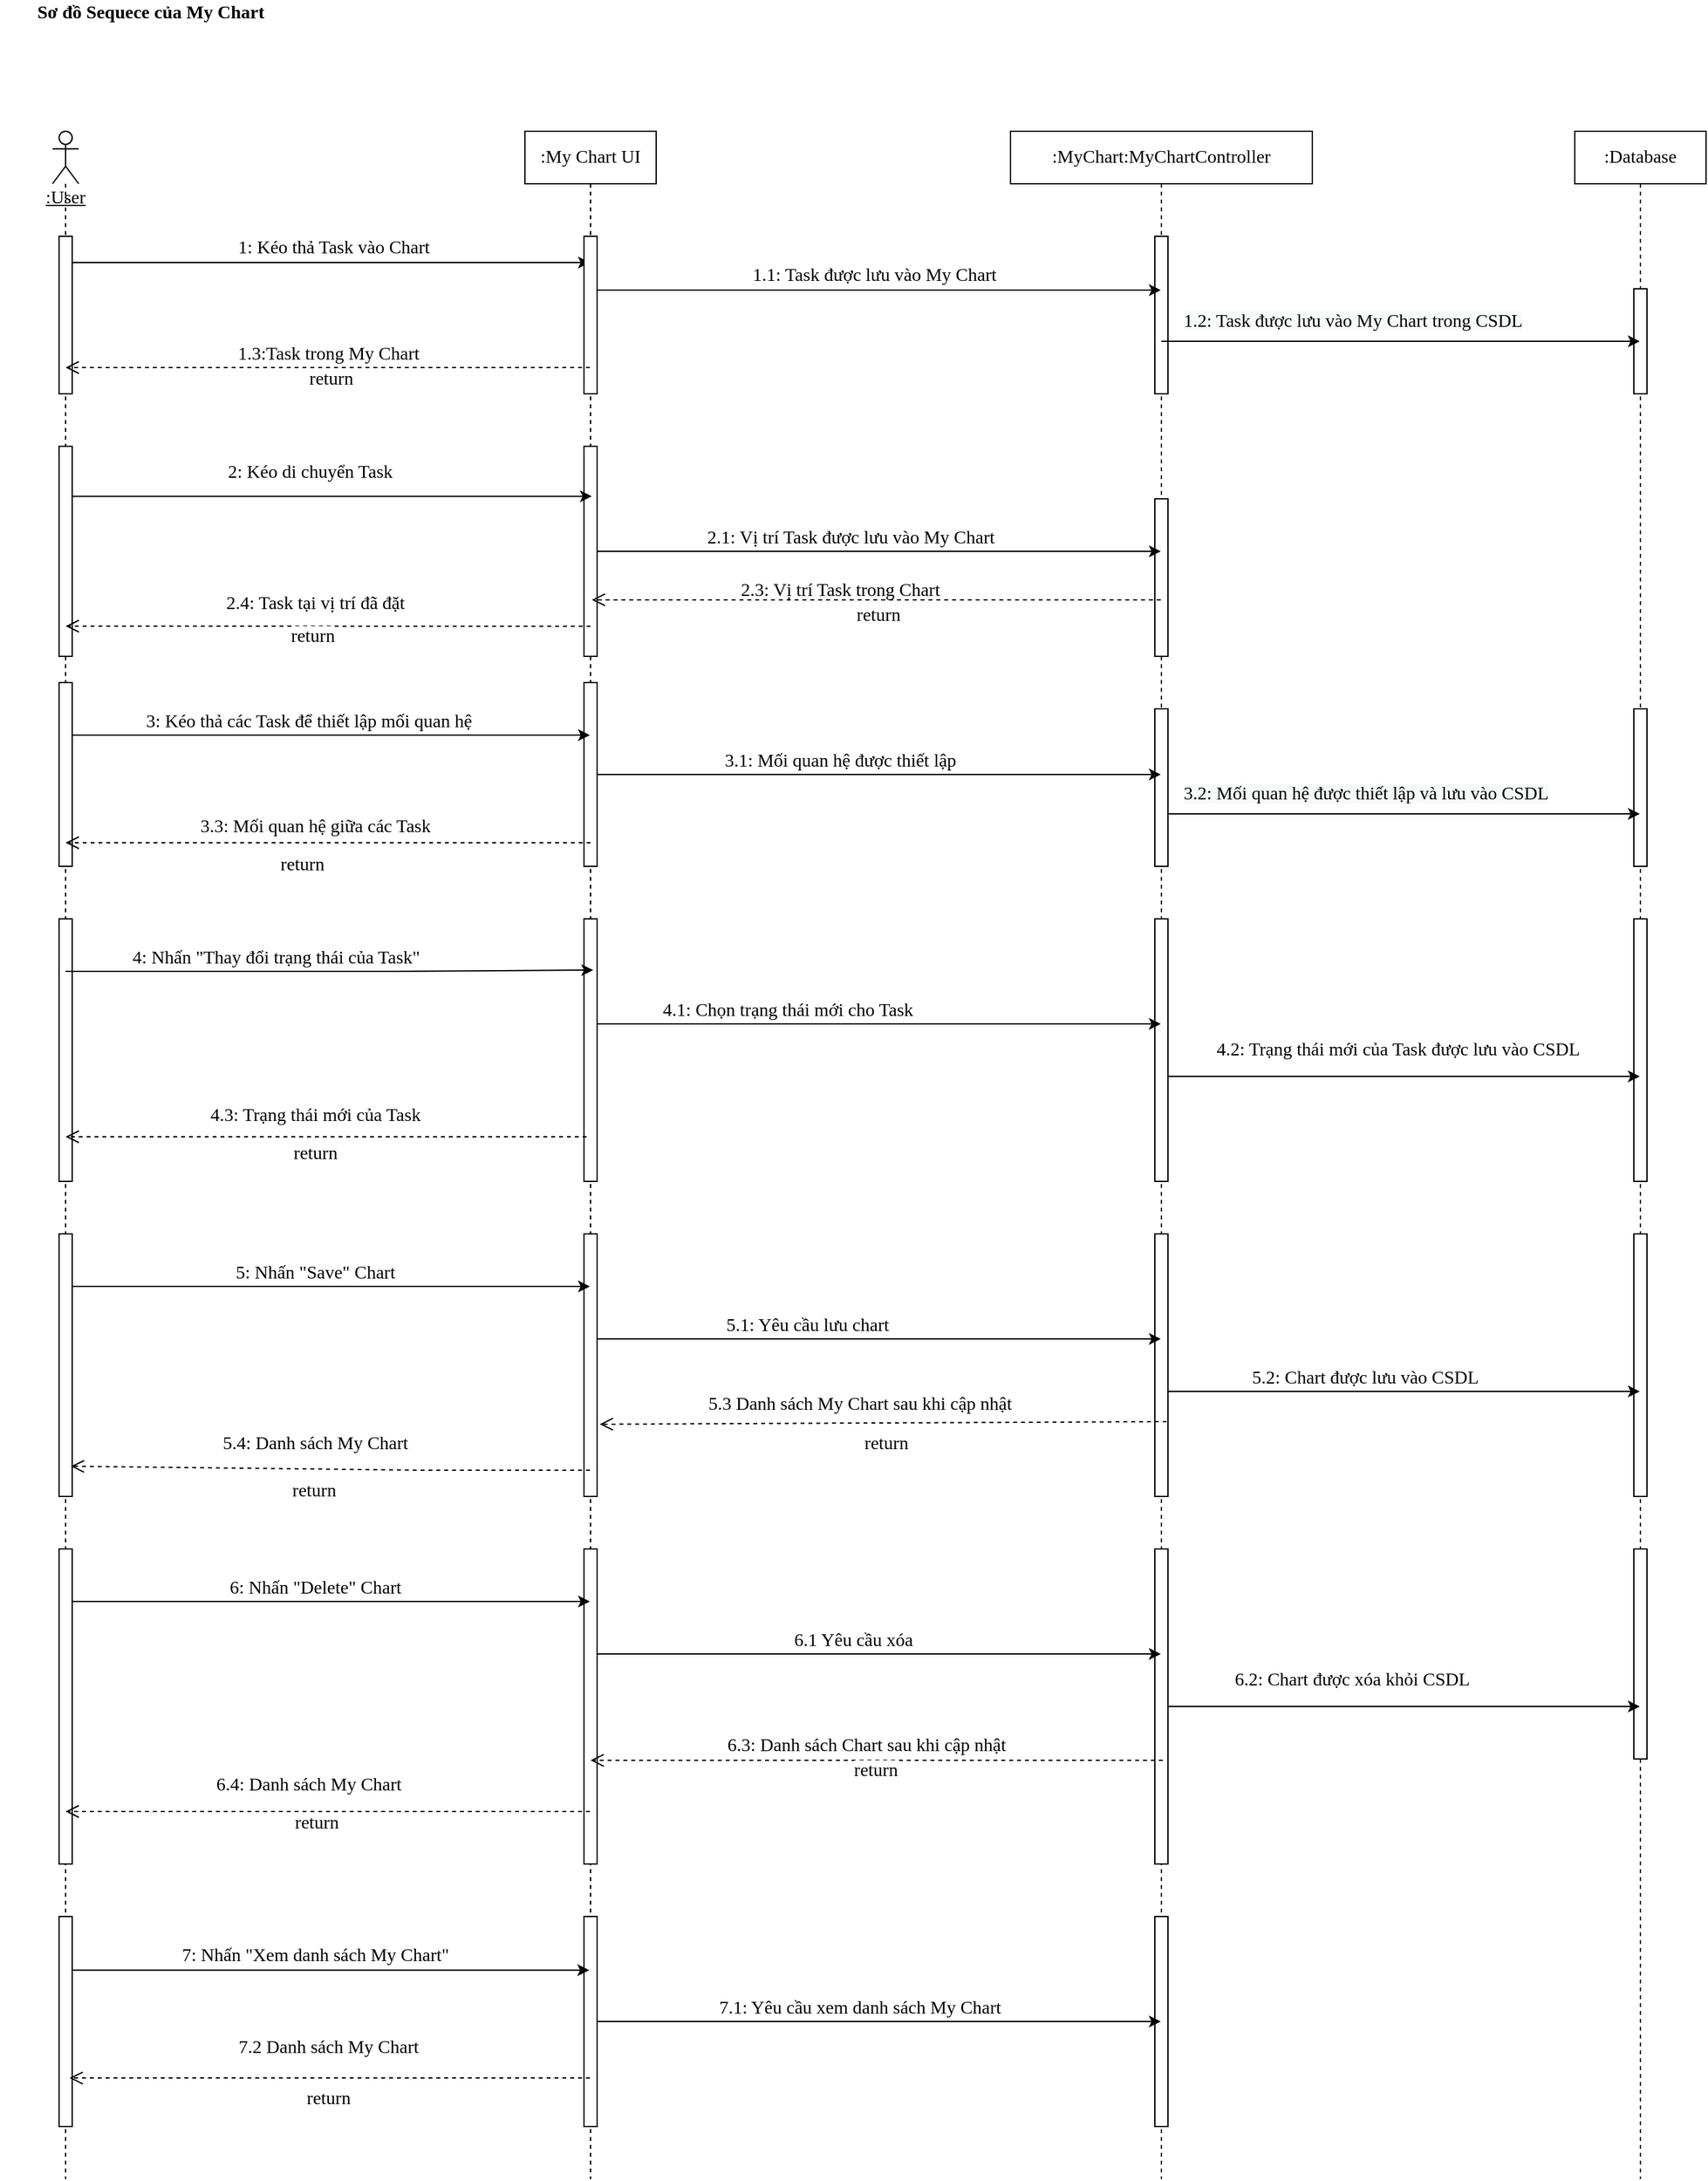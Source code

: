 <mxfile version="13.9.1" type="google"><diagram id="tOvqmmTL91q91P1tQgBB" name="Page-1"><mxGraphModel dx="868" dy="434" grid="1" gridSize="10" guides="1" tooltips="1" connect="1" arrows="1" fold="1" page="1" pageScale="1" pageWidth="850" pageHeight="1100" math="0" shadow="0"><root><mxCell id="0"/><mxCell id="1" parent="0"/><mxCell id="UPDtELDvckpE6IxbIY1N-1" style="edgeStyle=none;rounded=0;orthogonalLoop=1;jettySize=auto;html=1;fontSize=14;fontFamily=Verdana;" edge="1" parent="1" source="UPDtELDvckpE6IxbIY1N-3" target="UPDtELDvckpE6IxbIY1N-19"><mxGeometry relative="1" as="geometry"><mxPoint x="390" y="271" as="targetPoint"/><Array as="points"><mxPoint x="360" y="260"/></Array></mxGeometry></mxCell><mxCell id="UPDtELDvckpE6IxbIY1N-2" value="1: Kéo thả Task vào Chart" style="edgeLabel;html=1;align=center;verticalAlign=middle;resizable=0;points=[];fontSize=14;fontFamily=Verdana;" vertex="1" connectable="0" parent="UPDtELDvckpE6IxbIY1N-1"><mxGeometry x="0.132" y="1" relative="1" as="geometry"><mxPoint x="-22.5" y="-10" as="offset"/></mxGeometry></mxCell><mxCell id="UPDtELDvckpE6IxbIY1N-3" value="&lt;u style=&quot;font-size: 14px;&quot;&gt;:User&lt;/u&gt;" style="shape=umlLifeline;participant=umlActor;perimeter=lifelinePerimeter;whiteSpace=wrap;html=1;container=1;collapsible=0;recursiveResize=0;verticalAlign=top;spacingTop=36;outlineConnect=0;size=40;fontSize=14;fontFamily=Verdana;" vertex="1" parent="1"><mxGeometry x="80" y="160" width="20" height="1560" as="geometry"/></mxCell><mxCell id="UPDtELDvckpE6IxbIY1N-4" value="" style="html=1;points=[];perimeter=orthogonalPerimeter;fontSize=14;fontFamily=Verdana;" vertex="1" parent="UPDtELDvckpE6IxbIY1N-3"><mxGeometry x="5" y="80" width="10" height="120" as="geometry"/></mxCell><mxCell id="UPDtELDvckpE6IxbIY1N-5" value="" style="html=1;points=[];perimeter=orthogonalPerimeter;fontSize=14;fontFamily=Verdana;" vertex="1" parent="UPDtELDvckpE6IxbIY1N-3"><mxGeometry x="5" y="240" width="10" height="160" as="geometry"/></mxCell><mxCell id="UPDtELDvckpE6IxbIY1N-6" value="" style="html=1;points=[];perimeter=orthogonalPerimeter;fontSize=14;fontFamily=Verdana;" vertex="1" parent="UPDtELDvckpE6IxbIY1N-3"><mxGeometry x="5" y="420" width="10" height="140" as="geometry"/></mxCell><mxCell id="UPDtELDvckpE6IxbIY1N-7" value="" style="html=1;points=[];perimeter=orthogonalPerimeter;fontSize=14;fontFamily=Verdana;" vertex="1" parent="UPDtELDvckpE6IxbIY1N-3"><mxGeometry x="5" y="600" width="10" height="200" as="geometry"/></mxCell><mxCell id="UPDtELDvckpE6IxbIY1N-8" value="" style="html=1;points=[];perimeter=orthogonalPerimeter;fontSize=14;fontFamily=Verdana;" vertex="1" parent="UPDtELDvckpE6IxbIY1N-3"><mxGeometry x="5" y="840" width="10" height="200" as="geometry"/></mxCell><mxCell id="UPDtELDvckpE6IxbIY1N-78" value="" style="html=1;points=[];perimeter=orthogonalPerimeter;fontSize=14;fontFamily=Verdana;" vertex="1" parent="UPDtELDvckpE6IxbIY1N-3"><mxGeometry x="5" y="1080" width="10" height="240" as="geometry"/></mxCell><mxCell id="UPDtELDvckpE6IxbIY1N-96" value="" style="html=1;points=[];perimeter=orthogonalPerimeter;fontSize=14;fontFamily=Verdana;" vertex="1" parent="UPDtELDvckpE6IxbIY1N-3"><mxGeometry x="5" y="1360" width="10" height="160" as="geometry"/></mxCell><mxCell id="UPDtELDvckpE6IxbIY1N-9" value=":MyChart:MyChartController" style="shape=umlLifeline;perimeter=lifelinePerimeter;whiteSpace=wrap;html=1;container=1;collapsible=0;recursiveResize=0;outlineConnect=0;fontSize=14;fontFamily=Verdana;" vertex="1" parent="1"><mxGeometry x="810" y="160" width="230" height="1560" as="geometry"/></mxCell><mxCell id="UPDtELDvckpE6IxbIY1N-10" value="" style="html=1;points=[];perimeter=orthogonalPerimeter;fontSize=14;fontFamily=Verdana;" vertex="1" parent="UPDtELDvckpE6IxbIY1N-9"><mxGeometry x="110" y="80" width="10" height="120" as="geometry"/></mxCell><mxCell id="UPDtELDvckpE6IxbIY1N-11" value="" style="html=1;points=[];perimeter=orthogonalPerimeter;fontSize=14;fontFamily=Verdana;" vertex="1" parent="UPDtELDvckpE6IxbIY1N-9"><mxGeometry x="110" y="280" width="10" height="120" as="geometry"/></mxCell><mxCell id="UPDtELDvckpE6IxbIY1N-12" value="" style="html=1;points=[];perimeter=orthogonalPerimeter;fontSize=14;fontFamily=Verdana;" vertex="1" parent="UPDtELDvckpE6IxbIY1N-9"><mxGeometry x="110" y="440" width="10" height="120" as="geometry"/></mxCell><mxCell id="UPDtELDvckpE6IxbIY1N-13" value="" style="html=1;points=[];perimeter=orthogonalPerimeter;fontSize=14;fontFamily=Verdana;" vertex="1" parent="UPDtELDvckpE6IxbIY1N-9"><mxGeometry x="110" y="600" width="10" height="200" as="geometry"/></mxCell><mxCell id="UPDtELDvckpE6IxbIY1N-14" value="" style="html=1;points=[];perimeter=orthogonalPerimeter;fontSize=14;fontFamily=Verdana;" vertex="1" parent="UPDtELDvckpE6IxbIY1N-9"><mxGeometry x="110" y="840" width="10" height="200" as="geometry"/></mxCell><mxCell id="UPDtELDvckpE6IxbIY1N-80" value="" style="html=1;points=[];perimeter=orthogonalPerimeter;fontSize=14;fontFamily=Verdana;" vertex="1" parent="UPDtELDvckpE6IxbIY1N-9"><mxGeometry x="110" y="1080" width="10" height="240" as="geometry"/></mxCell><mxCell id="UPDtELDvckpE6IxbIY1N-98" value="" style="html=1;points=[];perimeter=orthogonalPerimeter;fontSize=14;fontFamily=Verdana;" vertex="1" parent="UPDtELDvckpE6IxbIY1N-9"><mxGeometry x="110" y="1360" width="10" height="160" as="geometry"/></mxCell><mxCell id="UPDtELDvckpE6IxbIY1N-17" style="edgeStyle=none;rounded=0;orthogonalLoop=1;jettySize=auto;html=1;fontSize=14;fontFamily=Verdana;" edge="1" parent="1" source="UPDtELDvckpE6IxbIY1N-19" target="UPDtELDvckpE6IxbIY1N-9"><mxGeometry relative="1" as="geometry"><mxPoint x="906" y="280" as="targetPoint"/><Array as="points"><mxPoint x="830" y="281"/></Array></mxGeometry></mxCell><mxCell id="UPDtELDvckpE6IxbIY1N-18" value="1.1: Task được lưu vào My Chart" style="edgeLabel;html=1;align=center;verticalAlign=middle;resizable=0;points=[];fontSize=14;fontFamily=Verdana;" vertex="1" connectable="0" parent="UPDtELDvckpE6IxbIY1N-17"><mxGeometry x="0.1" y="-1" relative="1" as="geometry"><mxPoint x="-23.5" y="-12.04" as="offset"/></mxGeometry></mxCell><mxCell id="UPDtELDvckpE6IxbIY1N-19" value=":My Chart UI" style="shape=umlLifeline;perimeter=lifelinePerimeter;whiteSpace=wrap;html=1;container=1;collapsible=0;recursiveResize=0;outlineConnect=0;fontSize=14;fontFamily=Verdana;" vertex="1" parent="1"><mxGeometry x="440" y="160" width="100" height="1560" as="geometry"/></mxCell><mxCell id="UPDtELDvckpE6IxbIY1N-20" value="" style="html=1;points=[];perimeter=orthogonalPerimeter;fontSize=14;fontFamily=Verdana;" vertex="1" parent="UPDtELDvckpE6IxbIY1N-19"><mxGeometry x="45" y="80" width="10" height="120" as="geometry"/></mxCell><mxCell id="UPDtELDvckpE6IxbIY1N-21" value="" style="html=1;points=[];perimeter=orthogonalPerimeter;fontSize=14;fontFamily=Verdana;" vertex="1" parent="UPDtELDvckpE6IxbIY1N-19"><mxGeometry x="45" y="240" width="10" height="160" as="geometry"/></mxCell><mxCell id="UPDtELDvckpE6IxbIY1N-22" value="" style="html=1;points=[];perimeter=orthogonalPerimeter;fontSize=14;fontFamily=Verdana;" vertex="1" parent="UPDtELDvckpE6IxbIY1N-19"><mxGeometry x="45" y="420" width="10" height="140" as="geometry"/></mxCell><mxCell id="UPDtELDvckpE6IxbIY1N-23" value="" style="html=1;points=[];perimeter=orthogonalPerimeter;fontSize=14;fontFamily=Verdana;" vertex="1" parent="UPDtELDvckpE6IxbIY1N-19"><mxGeometry x="45" y="600" width="10" height="200" as="geometry"/></mxCell><mxCell id="UPDtELDvckpE6IxbIY1N-24" value="" style="html=1;points=[];perimeter=orthogonalPerimeter;fontSize=14;fontFamily=Verdana;" vertex="1" parent="UPDtELDvckpE6IxbIY1N-19"><mxGeometry x="45" y="840" width="10" height="200" as="geometry"/></mxCell><mxCell id="UPDtELDvckpE6IxbIY1N-79" value="" style="html=1;points=[];perimeter=orthogonalPerimeter;fontSize=14;fontFamily=Verdana;" vertex="1" parent="UPDtELDvckpE6IxbIY1N-19"><mxGeometry x="45" y="1080" width="10" height="240" as="geometry"/></mxCell><mxCell id="UPDtELDvckpE6IxbIY1N-97" value="" style="html=1;points=[];perimeter=orthogonalPerimeter;fontSize=14;fontFamily=Verdana;" vertex="1" parent="UPDtELDvckpE6IxbIY1N-19"><mxGeometry x="45" y="1360" width="10" height="160" as="geometry"/></mxCell><mxCell id="UPDtELDvckpE6IxbIY1N-25" value="&lt;b style=&quot;font-size: 14px&quot;&gt;Sơ đồ Sequece của My Chart&lt;/b&gt;" style="text;html=1;strokeColor=none;fillColor=none;align=center;verticalAlign=middle;whiteSpace=wrap;rounded=0;fontSize=14;fontFamily=Verdana;" vertex="1" parent="1"><mxGeometry x="40" y="60" width="230" height="20" as="geometry"/></mxCell><mxCell id="UPDtELDvckpE6IxbIY1N-26" style="edgeStyle=none;rounded=0;orthogonalLoop=1;jettySize=auto;html=1;entryX=0.6;entryY=0.238;entryDx=0;entryDy=0;entryPerimeter=0;fontSize=14;fontFamily=Verdana;" edge="1" parent="1" source="UPDtELDvckpE6IxbIY1N-5" target="UPDtELDvckpE6IxbIY1N-21"><mxGeometry relative="1" as="geometry"/></mxCell><mxCell id="UPDtELDvckpE6IxbIY1N-27" value="2: Kéo di chuyển Task" style="edgeLabel;html=1;align=center;verticalAlign=middle;resizable=0;points=[];fontSize=14;fontFamily=Verdana;" vertex="1" connectable="0" parent="UPDtELDvckpE6IxbIY1N-26"><mxGeometry x="-0.114" y="-7" relative="1" as="geometry"><mxPoint x="5" y="-25.08" as="offset"/></mxGeometry></mxCell><mxCell id="UPDtELDvckpE6IxbIY1N-28" value="return" style="html=1;verticalAlign=bottom;endArrow=open;dashed=1;endSize=8;fontSize=14;fontFamily=Verdana;" edge="1" parent="1" source="UPDtELDvckpE6IxbIY1N-19" target="UPDtELDvckpE6IxbIY1N-3"><mxGeometry x="-0.003" y="20" relative="1" as="geometry"><mxPoint x="520" y="390" as="sourcePoint"/><mxPoint x="440" y="390" as="targetPoint"/><Array as="points"><mxPoint x="260" y="340"/></Array><mxPoint x="1" as="offset"/></mxGeometry></mxCell><mxCell id="UPDtELDvckpE6IxbIY1N-29" value="1.3:Task trong My Chart" style="edgeLabel;html=1;align=center;verticalAlign=middle;resizable=0;points=[];fontSize=14;fontFamily=Verdana;" vertex="1" connectable="0" parent="UPDtELDvckpE6IxbIY1N-28"><mxGeometry x="0.041" y="-6" relative="1" as="geometry"><mxPoint x="8.5" y="-4" as="offset"/></mxGeometry></mxCell><mxCell id="UPDtELDvckpE6IxbIY1N-30" style="edgeStyle=none;rounded=0;orthogonalLoop=1;jettySize=auto;html=1;fontSize=14;fontFamily=Verdana;" edge="1" parent="1" source="UPDtELDvckpE6IxbIY1N-21" target="UPDtELDvckpE6IxbIY1N-9"><mxGeometry relative="1" as="geometry"/></mxCell><mxCell id="UPDtELDvckpE6IxbIY1N-31" value="2.1: Vị trí Task được lưu vào My Chart" style="edgeLabel;html=1;align=center;verticalAlign=middle;resizable=0;points=[];fontSize=14;fontFamily=Verdana;" vertex="1" connectable="0" parent="UPDtELDvckpE6IxbIY1N-30"><mxGeometry x="-0.198" y="-1" relative="1" as="geometry"><mxPoint x="21" y="-11" as="offset"/></mxGeometry></mxCell><mxCell id="UPDtELDvckpE6IxbIY1N-32" value="return" style="html=1;verticalAlign=bottom;endArrow=open;dashed=1;endSize=8;exitX=0.5;exitY=0.857;exitDx=0;exitDy=0;exitPerimeter=0;fontSize=14;fontFamily=Verdana;" edge="1" parent="1" source="UPDtELDvckpE6IxbIY1N-21"><mxGeometry x="0.058" y="19" relative="1" as="geometry"><mxPoint x="560" y="370" as="sourcePoint"/><mxPoint x="90" y="537" as="targetPoint"/><mxPoint as="offset"/></mxGeometry></mxCell><mxCell id="UPDtELDvckpE6IxbIY1N-33" value="2.4: Task tại vị trí đã đặt" style="text;html=1;align=center;verticalAlign=middle;resizable=0;points=[];autosize=1;fontSize=14;fontFamily=Verdana;" vertex="1" parent="1"><mxGeometry x="185" y="510" width="190" height="20" as="geometry"/></mxCell><mxCell id="UPDtELDvckpE6IxbIY1N-34" style="edgeStyle=none;rounded=0;orthogonalLoop=1;jettySize=auto;html=1;fontSize=14;fontFamily=Verdana;" edge="1" parent="1" source="UPDtELDvckpE6IxbIY1N-6" target="UPDtELDvckpE6IxbIY1N-19"><mxGeometry relative="1" as="geometry"><Array as="points"><mxPoint x="340" y="620"/><mxPoint x="370" y="620"/></Array></mxGeometry></mxCell><mxCell id="UPDtELDvckpE6IxbIY1N-35" value="3: Kéo thả các Task để thiết lập mối quan hệ" style="edgeLabel;html=1;align=center;verticalAlign=middle;resizable=0;points=[];fontSize=14;fontFamily=Verdana;" vertex="1" connectable="0" parent="UPDtELDvckpE6IxbIY1N-34"><mxGeometry x="-0.091" y="3" relative="1" as="geometry"><mxPoint y="-7" as="offset"/></mxGeometry></mxCell><mxCell id="UPDtELDvckpE6IxbIY1N-36" style="edgeStyle=none;rounded=0;orthogonalLoop=1;jettySize=auto;html=1;fontSize=14;fontFamily=Verdana;" edge="1" parent="1" source="UPDtELDvckpE6IxbIY1N-22" target="UPDtELDvckpE6IxbIY1N-9"><mxGeometry relative="1" as="geometry"><Array as="points"><mxPoint x="570" y="650"/></Array></mxGeometry></mxCell><mxCell id="UPDtELDvckpE6IxbIY1N-37" value="3.1: Mối quan hệ được thiết lập" style="text;html=1;align=center;verticalAlign=middle;resizable=0;points=[];autosize=1;fontSize=14;fontFamily=Verdana;" vertex="1" parent="1"><mxGeometry x="560" y="630" width="240" height="20" as="geometry"/></mxCell><mxCell id="UPDtELDvckpE6IxbIY1N-38" value="return" style="html=1;verticalAlign=bottom;endArrow=open;dashed=1;endSize=8;fontSize=14;fontFamily=Verdana;" edge="1" parent="1" target="UPDtELDvckpE6IxbIY1N-3"><mxGeometry x="0.099" y="28" relative="1" as="geometry"><mxPoint x="490" y="702" as="sourcePoint"/><mxPoint x="360" y="610" as="targetPoint"/><Array as="points"><mxPoint x="380" y="702"/></Array><mxPoint as="offset"/></mxGeometry></mxCell><mxCell id="UPDtELDvckpE6IxbIY1N-39" value="3.3: Mối quan hệ giữa các Task" style="text;html=1;align=center;verticalAlign=middle;resizable=0;points=[];autosize=1;fontSize=14;fontFamily=Verdana;" vertex="1" parent="1"><mxGeometry x="165" y="680" width="230" height="20" as="geometry"/></mxCell><mxCell id="UPDtELDvckpE6IxbIY1N-40" style="edgeStyle=none;rounded=0;orthogonalLoop=1;jettySize=auto;html=1;entryX=0.7;entryY=0.195;entryDx=0;entryDy=0;entryPerimeter=0;fontSize=14;fontFamily=Verdana;" edge="1" parent="1" source="UPDtELDvckpE6IxbIY1N-3" target="UPDtELDvckpE6IxbIY1N-23"><mxGeometry relative="1" as="geometry"><mxPoint x="407" y="803" as="targetPoint"/><Array as="points"><mxPoint x="340" y="800"/></Array></mxGeometry></mxCell><mxCell id="UPDtELDvckpE6IxbIY1N-41" value="4: Nhấn &quot;Thay đổi trạng thái của Task&quot;" style="text;html=1;align=center;verticalAlign=middle;resizable=0;points=[];autosize=1;fontSize=14;fontFamily=Verdana;" vertex="1" parent="1"><mxGeometry x="105" y="780" width="290" height="20" as="geometry"/></mxCell><mxCell id="UPDtELDvckpE6IxbIY1N-42" style="edgeStyle=none;rounded=0;orthogonalLoop=1;jettySize=auto;html=1;fontSize=14;fontFamily=Verdana;" edge="1" parent="1" source="UPDtELDvckpE6IxbIY1N-23" target="UPDtELDvckpE6IxbIY1N-9"><mxGeometry relative="1" as="geometry"><Array as="points"><mxPoint x="540" y="840"/></Array></mxGeometry></mxCell><mxCell id="UPDtELDvckpE6IxbIY1N-43" value="4.1: Chọn trạng thái mới cho Task" style="text;html=1;align=center;verticalAlign=middle;resizable=0;points=[];autosize=1;fontSize=14;fontFamily=Verdana;" vertex="1" parent="1"><mxGeometry x="510" y="820" width="260" height="20" as="geometry"/></mxCell><mxCell id="UPDtELDvckpE6IxbIY1N-45" value="4.2: Trạng thái mới của Task được lưu vào CSDL" style="text;html=1;align=center;verticalAlign=middle;resizable=0;points=[];autosize=1;fontSize=14;fontFamily=Verdana;" vertex="1" parent="1"><mxGeometry x="925" y="850" width="360" height="20" as="geometry"/></mxCell><mxCell id="UPDtELDvckpE6IxbIY1N-46" value="return" style="html=1;verticalAlign=bottom;endArrow=open;dashed=1;endSize=8;exitX=0.2;exitY=0.83;exitDx=0;exitDy=0;exitPerimeter=0;fontSize=14;fontFamily=Verdana;" edge="1" parent="1" source="UPDtELDvckpE6IxbIY1N-23" target="UPDtELDvckpE6IxbIY1N-3"><mxGeometry x="0.042" y="24" relative="1" as="geometry"><mxPoint x="260" y="890" as="sourcePoint"/><mxPoint x="420" y="790" as="targetPoint"/><mxPoint as="offset"/></mxGeometry></mxCell><mxCell id="UPDtELDvckpE6IxbIY1N-47" value="4.3: Trạng thái mới của Task" style="text;html=1;align=center;verticalAlign=middle;resizable=0;points=[];autosize=1;fontSize=14;fontFamily=Verdana;" vertex="1" parent="1"><mxGeometry x="170" y="900" width="220" height="20" as="geometry"/></mxCell><mxCell id="UPDtELDvckpE6IxbIY1N-48" style="edgeStyle=none;rounded=0;orthogonalLoop=1;jettySize=auto;html=1;fontSize=14;fontFamily=Verdana;" edge="1" parent="1" source="UPDtELDvckpE6IxbIY1N-8" target="UPDtELDvckpE6IxbIY1N-19"><mxGeometry relative="1" as="geometry"><Array as="points"><mxPoint x="140" y="1040"/></Array></mxGeometry></mxCell><mxCell id="UPDtELDvckpE6IxbIY1N-49" value="5: Nhấn &quot;Save&quot; Chart" style="text;html=1;align=center;verticalAlign=middle;resizable=0;points=[];autosize=1;fontSize=14;fontFamily=Verdana;" vertex="1" parent="1"><mxGeometry x="195" y="1020" width="170" height="20" as="geometry"/></mxCell><mxCell id="UPDtELDvckpE6IxbIY1N-50" style="edgeStyle=none;rounded=0;orthogonalLoop=1;jettySize=auto;html=1;fontSize=14;fontFamily=Verdana;" edge="1" parent="1" source="UPDtELDvckpE6IxbIY1N-24" target="UPDtELDvckpE6IxbIY1N-9"><mxGeometry relative="1" as="geometry"><Array as="points"><mxPoint x="650" y="1080"/></Array></mxGeometry></mxCell><mxCell id="UPDtELDvckpE6IxbIY1N-51" value="5.1: Yêu cầu lưu chart" style="text;html=1;align=center;verticalAlign=middle;resizable=0;points=[];autosize=1;fontSize=14;fontFamily=Verdana;" vertex="1" parent="1"><mxGeometry x="570" y="1060" width="170" height="20" as="geometry"/></mxCell><mxCell id="UPDtELDvckpE6IxbIY1N-52" value="5.2: Chart được lưu vào CSDL" style="text;html=1;align=center;verticalAlign=middle;resizable=0;points=[];autosize=1;fontSize=14;fontFamily=Verdana;" vertex="1" parent="1"><mxGeometry x="965" y="1100" width="230" height="20" as="geometry"/></mxCell><mxCell id="UPDtELDvckpE6IxbIY1N-53" value="return" style="html=1;verticalAlign=bottom;endArrow=open;dashed=1;endSize=8;entryX=0.9;entryY=0.885;entryDx=0;entryDy=0;entryPerimeter=0;fontSize=14;fontFamily=Verdana;" edge="1" parent="1" source="UPDtELDvckpE6IxbIY1N-19" target="UPDtELDvckpE6IxbIY1N-8"><mxGeometry x="0.061" y="28" relative="1" as="geometry"><mxPoint x="500" y="1250" as="sourcePoint"/><mxPoint x="420" y="1250" as="targetPoint"/><Array as="points"><mxPoint x="360" y="1180"/></Array><mxPoint as="offset"/></mxGeometry></mxCell><mxCell id="UPDtELDvckpE6IxbIY1N-54" value="5.4: Danh sách My Chart" style="text;html=1;align=center;verticalAlign=middle;resizable=0;points=[];autosize=1;fontSize=14;fontFamily=Verdana;" vertex="1" parent="1"><mxGeometry x="185" y="1150" width="190" height="20" as="geometry"/></mxCell><mxCell id="UPDtELDvckpE6IxbIY1N-55" value="return" style="html=1;verticalAlign=bottom;endArrow=open;dashed=1;endSize=8;entryX=1.2;entryY=0.725;entryDx=0;entryDy=0;entryPerimeter=0;fontSize=14;exitX=0.9;exitY=0.715;exitDx=0;exitDy=0;exitPerimeter=0;fontFamily=Verdana;" edge="1" parent="1" source="UPDtELDvckpE6IxbIY1N-14" target="UPDtELDvckpE6IxbIY1N-24"><mxGeometry x="-0.005" y="27" relative="1" as="geometry"><mxPoint x="500" y="1250" as="sourcePoint"/><mxPoint x="420" y="1250" as="targetPoint"/><mxPoint x="1" as="offset"/></mxGeometry></mxCell><mxCell id="UPDtELDvckpE6IxbIY1N-56" value="5.3 Danh sách My Chart sau khi cập nhật" style="text;html=1;align=center;verticalAlign=middle;resizable=0;points=[];autosize=1;fontSize=14;fontFamily=Verdana;" vertex="1" parent="1"><mxGeometry x="540" y="1120" width="310" height="20" as="geometry"/></mxCell><mxCell id="UPDtELDvckpE6IxbIY1N-58" value="return" style="html=1;verticalAlign=bottom;endArrow=open;dashed=1;endSize=8;entryX=0.6;entryY=0.731;entryDx=0;entryDy=0;entryPerimeter=0;fontSize=14;fontFamily=Verdana;" edge="1" parent="1" source="UPDtELDvckpE6IxbIY1N-9" target="UPDtELDvckpE6IxbIY1N-21"><mxGeometry x="0.002" y="23" relative="1" as="geometry"><mxPoint x="610" y="470" as="sourcePoint"/><mxPoint x="530" y="470" as="targetPoint"/><mxPoint x="1" as="offset"/></mxGeometry></mxCell><mxCell id="UPDtELDvckpE6IxbIY1N-59" value="2.3: Vị trí Task trong Chart" style="text;html=1;align=center;verticalAlign=middle;resizable=0;points=[];autosize=1;fontSize=14;fontFamily=Verdana;" vertex="1" parent="1"><mxGeometry x="575" y="500" width="210" height="20" as="geometry"/></mxCell><mxCell id="UPDtELDvckpE6IxbIY1N-62" value="&lt;span style=&quot;color: rgb(0, 0, 0); font-size: 14px; font-style: normal; font-weight: 400; letter-spacing: normal; text-align: center; text-indent: 0px; text-transform: none; word-spacing: 0px; background-color: rgb(248, 249, 250); display: inline; float: none;&quot;&gt;1.2: Task được lưu vào My Chart&amp;nbsp;&lt;/span&gt;&lt;span style=&quot;color: rgb(0, 0, 0); font-size: 14px; font-style: normal; font-weight: 400; letter-spacing: normal; text-align: center; text-indent: 0px; text-transform: none; word-spacing: 0px; background-color: rgb(248, 249, 250); display: inline; float: none;&quot;&gt;trong CSDL&lt;/span&gt;" style="text;whiteSpace=wrap;html=1;fontSize=14;fontFamily=Verdana;" vertex="1" parent="1"><mxGeometry x="940" y="290" width="330" height="30" as="geometry"/></mxCell><mxCell id="UPDtELDvckpE6IxbIY1N-63" value=":Database" style="shape=umlLifeline;perimeter=lifelinePerimeter;whiteSpace=wrap;html=1;container=1;collapsible=0;recursiveResize=0;outlineConnect=0;fontSize=14;fontFamily=Verdana;" vertex="1" parent="1"><mxGeometry x="1240" y="160" width="100" height="1560" as="geometry"/></mxCell><mxCell id="UPDtELDvckpE6IxbIY1N-64" value="" style="html=1;points=[];perimeter=orthogonalPerimeter;fontSize=14;fontFamily=Verdana;" vertex="1" parent="UPDtELDvckpE6IxbIY1N-63"><mxGeometry x="45" y="120" width="10" height="80" as="geometry"/></mxCell><mxCell id="UPDtELDvckpE6IxbIY1N-69" value="" style="html=1;points=[];perimeter=orthogonalPerimeter;fontSize=14;fontFamily=Verdana;" vertex="1" parent="UPDtELDvckpE6IxbIY1N-63"><mxGeometry x="45" y="440" width="10" height="120" as="geometry"/></mxCell><mxCell id="UPDtELDvckpE6IxbIY1N-74" value="" style="html=1;points=[];perimeter=orthogonalPerimeter;fontSize=14;fontFamily=Verdana;" vertex="1" parent="UPDtELDvckpE6IxbIY1N-63"><mxGeometry x="45" y="600" width="10" height="200" as="geometry"/></mxCell><mxCell id="UPDtELDvckpE6IxbIY1N-76" value="" style="html=1;points=[];perimeter=orthogonalPerimeter;fontSize=14;fontFamily=Verdana;" vertex="1" parent="UPDtELDvckpE6IxbIY1N-63"><mxGeometry x="45" y="840" width="10" height="200" as="geometry"/></mxCell><mxCell id="UPDtELDvckpE6IxbIY1N-81" value="" style="html=1;points=[];perimeter=orthogonalPerimeter;fontSize=14;fontFamily=Verdana;" vertex="1" parent="UPDtELDvckpE6IxbIY1N-63"><mxGeometry x="45" y="1080" width="10" height="160" as="geometry"/></mxCell><mxCell id="UPDtELDvckpE6IxbIY1N-66" style="edgeStyle=none;rounded=0;orthogonalLoop=1;jettySize=auto;html=1;fontSize=14;fontFamily=Verdana;" edge="1" parent="1" source="UPDtELDvckpE6IxbIY1N-9" target="UPDtELDvckpE6IxbIY1N-63"><mxGeometry relative="1" as="geometry"><Array as="points"><mxPoint x="1070" y="320"/></Array></mxGeometry></mxCell><mxCell id="UPDtELDvckpE6IxbIY1N-70" style="edgeStyle=none;rounded=0;orthogonalLoop=1;jettySize=auto;html=1;fontSize=14;fontFamily=Verdana;" edge="1" parent="1" source="UPDtELDvckpE6IxbIY1N-12" target="UPDtELDvckpE6IxbIY1N-63"><mxGeometry relative="1" as="geometry"><Array as="points"><mxPoint x="1090" y="680"/></Array></mxGeometry></mxCell><mxCell id="UPDtELDvckpE6IxbIY1N-71" value="&lt;span style=&quot;color: rgb(0, 0, 0); font-size: 14px; font-style: normal; font-weight: 400; letter-spacing: normal; text-align: center; text-indent: 0px; text-transform: none; word-spacing: 0px; background-color: rgb(248, 249, 250); display: inline; float: none;&quot;&gt;3.2: Mối quan hệ được thiết lập và lưu vào CSDL&lt;/span&gt;" style="text;whiteSpace=wrap;html=1;fontSize=14;fontFamily=Verdana;" vertex="1" parent="1"><mxGeometry x="940" y="650" width="350" height="20" as="geometry"/></mxCell><mxCell id="UPDtELDvckpE6IxbIY1N-75" style="edgeStyle=none;rounded=0;orthogonalLoop=1;jettySize=auto;html=1;fontSize=14;fontFamily=Verdana;" edge="1" parent="1" source="UPDtELDvckpE6IxbIY1N-13" target="UPDtELDvckpE6IxbIY1N-63"><mxGeometry relative="1" as="geometry"><Array as="points"><mxPoint x="1080" y="880"/></Array></mxGeometry></mxCell><mxCell id="UPDtELDvckpE6IxbIY1N-77" style="edgeStyle=none;rounded=0;orthogonalLoop=1;jettySize=auto;html=1;fontSize=14;fontFamily=Verdana;" edge="1" parent="1" source="UPDtELDvckpE6IxbIY1N-14" target="UPDtELDvckpE6IxbIY1N-63"><mxGeometry relative="1" as="geometry"><Array as="points"><mxPoint x="1080" y="1120"/></Array></mxGeometry></mxCell><mxCell id="UPDtELDvckpE6IxbIY1N-82" style="edgeStyle=none;rounded=0;orthogonalLoop=1;jettySize=auto;html=1;fontSize=14;fontFamily=Verdana;" edge="1" parent="1" source="UPDtELDvckpE6IxbIY1N-78" target="UPDtELDvckpE6IxbIY1N-19"><mxGeometry relative="1" as="geometry"><Array as="points"><mxPoint x="290" y="1280"/></Array></mxGeometry></mxCell><mxCell id="UPDtELDvckpE6IxbIY1N-83" value="6: Nhấn &quot;Delete&quot; Chart" style="text;html=1;align=center;verticalAlign=middle;resizable=0;points=[];autosize=1;fontSize=14;fontFamily=Verdana;" vertex="1" parent="1"><mxGeometry x="190" y="1260" width="180" height="20" as="geometry"/></mxCell><mxCell id="UPDtELDvckpE6IxbIY1N-85" style="edgeStyle=none;rounded=0;orthogonalLoop=1;jettySize=auto;html=1;fontSize=14;fontFamily=Verdana;" edge="1" parent="1" source="UPDtELDvckpE6IxbIY1N-79" target="UPDtELDvckpE6IxbIY1N-9"><mxGeometry relative="1" as="geometry"><Array as="points"><mxPoint x="690" y="1320"/></Array></mxGeometry></mxCell><mxCell id="UPDtELDvckpE6IxbIY1N-86" value="6.1 Yêu cầu xóa" style="text;html=1;align=center;verticalAlign=middle;resizable=0;points=[];autosize=1;fontSize=14;fontFamily=Verdana;" vertex="1" parent="1"><mxGeometry x="625" y="1300" width="130" height="20" as="geometry"/></mxCell><mxCell id="UPDtELDvckpE6IxbIY1N-87" style="edgeStyle=none;rounded=0;orthogonalLoop=1;jettySize=auto;html=1;fontSize=14;fontFamily=Verdana;" edge="1" parent="1" source="UPDtELDvckpE6IxbIY1N-80" target="UPDtELDvckpE6IxbIY1N-63"><mxGeometry relative="1" as="geometry"><Array as="points"><mxPoint x="1080" y="1360"/></Array></mxGeometry></mxCell><mxCell id="UPDtELDvckpE6IxbIY1N-88" value="6.2: Chart được xóa khỏi CSDL" style="text;html=1;align=center;verticalAlign=middle;resizable=0;points=[];autosize=1;fontSize=14;fontFamily=Verdana;" vertex="1" parent="1"><mxGeometry x="955" y="1330" width="230" height="20" as="geometry"/></mxCell><mxCell id="UPDtELDvckpE6IxbIY1N-90" value="return" style="html=1;verticalAlign=bottom;endArrow=open;dashed=1;endSize=8;exitX=0.6;exitY=0.671;exitDx=0;exitDy=0;exitPerimeter=0;fontSize=14;fontFamily=Verdana;" edge="1" parent="1" source="UPDtELDvckpE6IxbIY1N-80" target="UPDtELDvckpE6IxbIY1N-19"><mxGeometry x="0.005" y="19" relative="1" as="geometry"><mxPoint x="810" y="1280" as="sourcePoint"/><mxPoint x="730" y="1280" as="targetPoint"/><mxPoint as="offset"/></mxGeometry></mxCell><mxCell id="UPDtELDvckpE6IxbIY1N-91" value="6.3: Danh sách Chart sau khi cập nhật" style="text;html=1;align=center;verticalAlign=middle;resizable=0;points=[];autosize=1;fontSize=14;fontFamily=Verdana;" vertex="1" parent="1"><mxGeometry x="555" y="1380" width="290" height="20" as="geometry"/></mxCell><mxCell id="UPDtELDvckpE6IxbIY1N-94" value="return" style="html=1;verticalAlign=bottom;endArrow=open;dashed=1;endSize=8;fontSize=14;fontFamily=Verdana;" edge="1" parent="1" source="UPDtELDvckpE6IxbIY1N-19" target="UPDtELDvckpE6IxbIY1N-3"><mxGeometry x="0.048" y="20" relative="1" as="geometry"><mxPoint x="510" y="1290" as="sourcePoint"/><mxPoint x="210" y="1350" as="targetPoint"/><Array as="points"><mxPoint x="280" y="1440"/></Array><mxPoint x="1" as="offset"/></mxGeometry></mxCell><mxCell id="UPDtELDvckpE6IxbIY1N-95" value="6.4: Danh sách My Chart" style="text;html=1;align=center;verticalAlign=middle;resizable=0;points=[];autosize=1;fontSize=14;fontFamily=Verdana;" vertex="1" parent="1"><mxGeometry x="180" y="1410" width="190" height="20" as="geometry"/></mxCell><mxCell id="UPDtELDvckpE6IxbIY1N-100" style="edgeStyle=none;rounded=0;orthogonalLoop=1;jettySize=auto;html=1;entryX=0.49;entryY=0.898;entryDx=0;entryDy=0;entryPerimeter=0;fontSize=14;fontFamily=Verdana;" edge="1" parent="1" source="UPDtELDvckpE6IxbIY1N-96" target="UPDtELDvckpE6IxbIY1N-19"><mxGeometry relative="1" as="geometry"/></mxCell><mxCell id="UPDtELDvckpE6IxbIY1N-101" value="7: Nhấn &quot;Xem danh sách My Chart&quot;" style="text;html=1;align=center;verticalAlign=middle;resizable=0;points=[];autosize=1;fontSize=14;fontFamily=Verdana;" vertex="1" parent="1"><mxGeometry x="145" y="1540" width="270" height="20" as="geometry"/></mxCell><mxCell id="UPDtELDvckpE6IxbIY1N-102" style="edgeStyle=none;rounded=0;orthogonalLoop=1;jettySize=auto;html=1;fontSize=14;fontFamily=Verdana;" edge="1" parent="1" source="UPDtELDvckpE6IxbIY1N-97" target="UPDtELDvckpE6IxbIY1N-9"><mxGeometry relative="1" as="geometry"/></mxCell><mxCell id="UPDtELDvckpE6IxbIY1N-103" value="7.1: Yêu cầu xem danh sách My Chart" style="text;html=1;align=center;verticalAlign=middle;resizable=0;points=[];autosize=1;fontSize=14;fontFamily=Verdana;" vertex="1" parent="1"><mxGeometry x="555" y="1580" width="280" height="20" as="geometry"/></mxCell><mxCell id="UPDtELDvckpE6IxbIY1N-104" value="return" style="html=1;verticalAlign=bottom;endArrow=open;dashed=1;endSize=8;entryX=0.8;entryY=0.769;entryDx=0;entryDy=0;entryPerimeter=0;fontSize=14;fontFamily=Verdana;" edge="1" parent="1" source="UPDtELDvckpE6IxbIY1N-19" target="UPDtELDvckpE6IxbIY1N-96"><mxGeometry x="0.006" y="27" relative="1" as="geometry"><mxPoint x="480" y="1510" as="sourcePoint"/><mxPoint x="400" y="1510" as="targetPoint"/><mxPoint as="offset"/></mxGeometry></mxCell><mxCell id="UPDtELDvckpE6IxbIY1N-105" value="7.2 Danh sách My Chart" style="text;html=1;align=center;verticalAlign=middle;resizable=0;points=[];autosize=1;fontSize=14;fontFamily=Verdana;" vertex="1" parent="1"><mxGeometry x="195" y="1610" width="190" height="20" as="geometry"/></mxCell></root></mxGraphModel></diagram></mxfile>